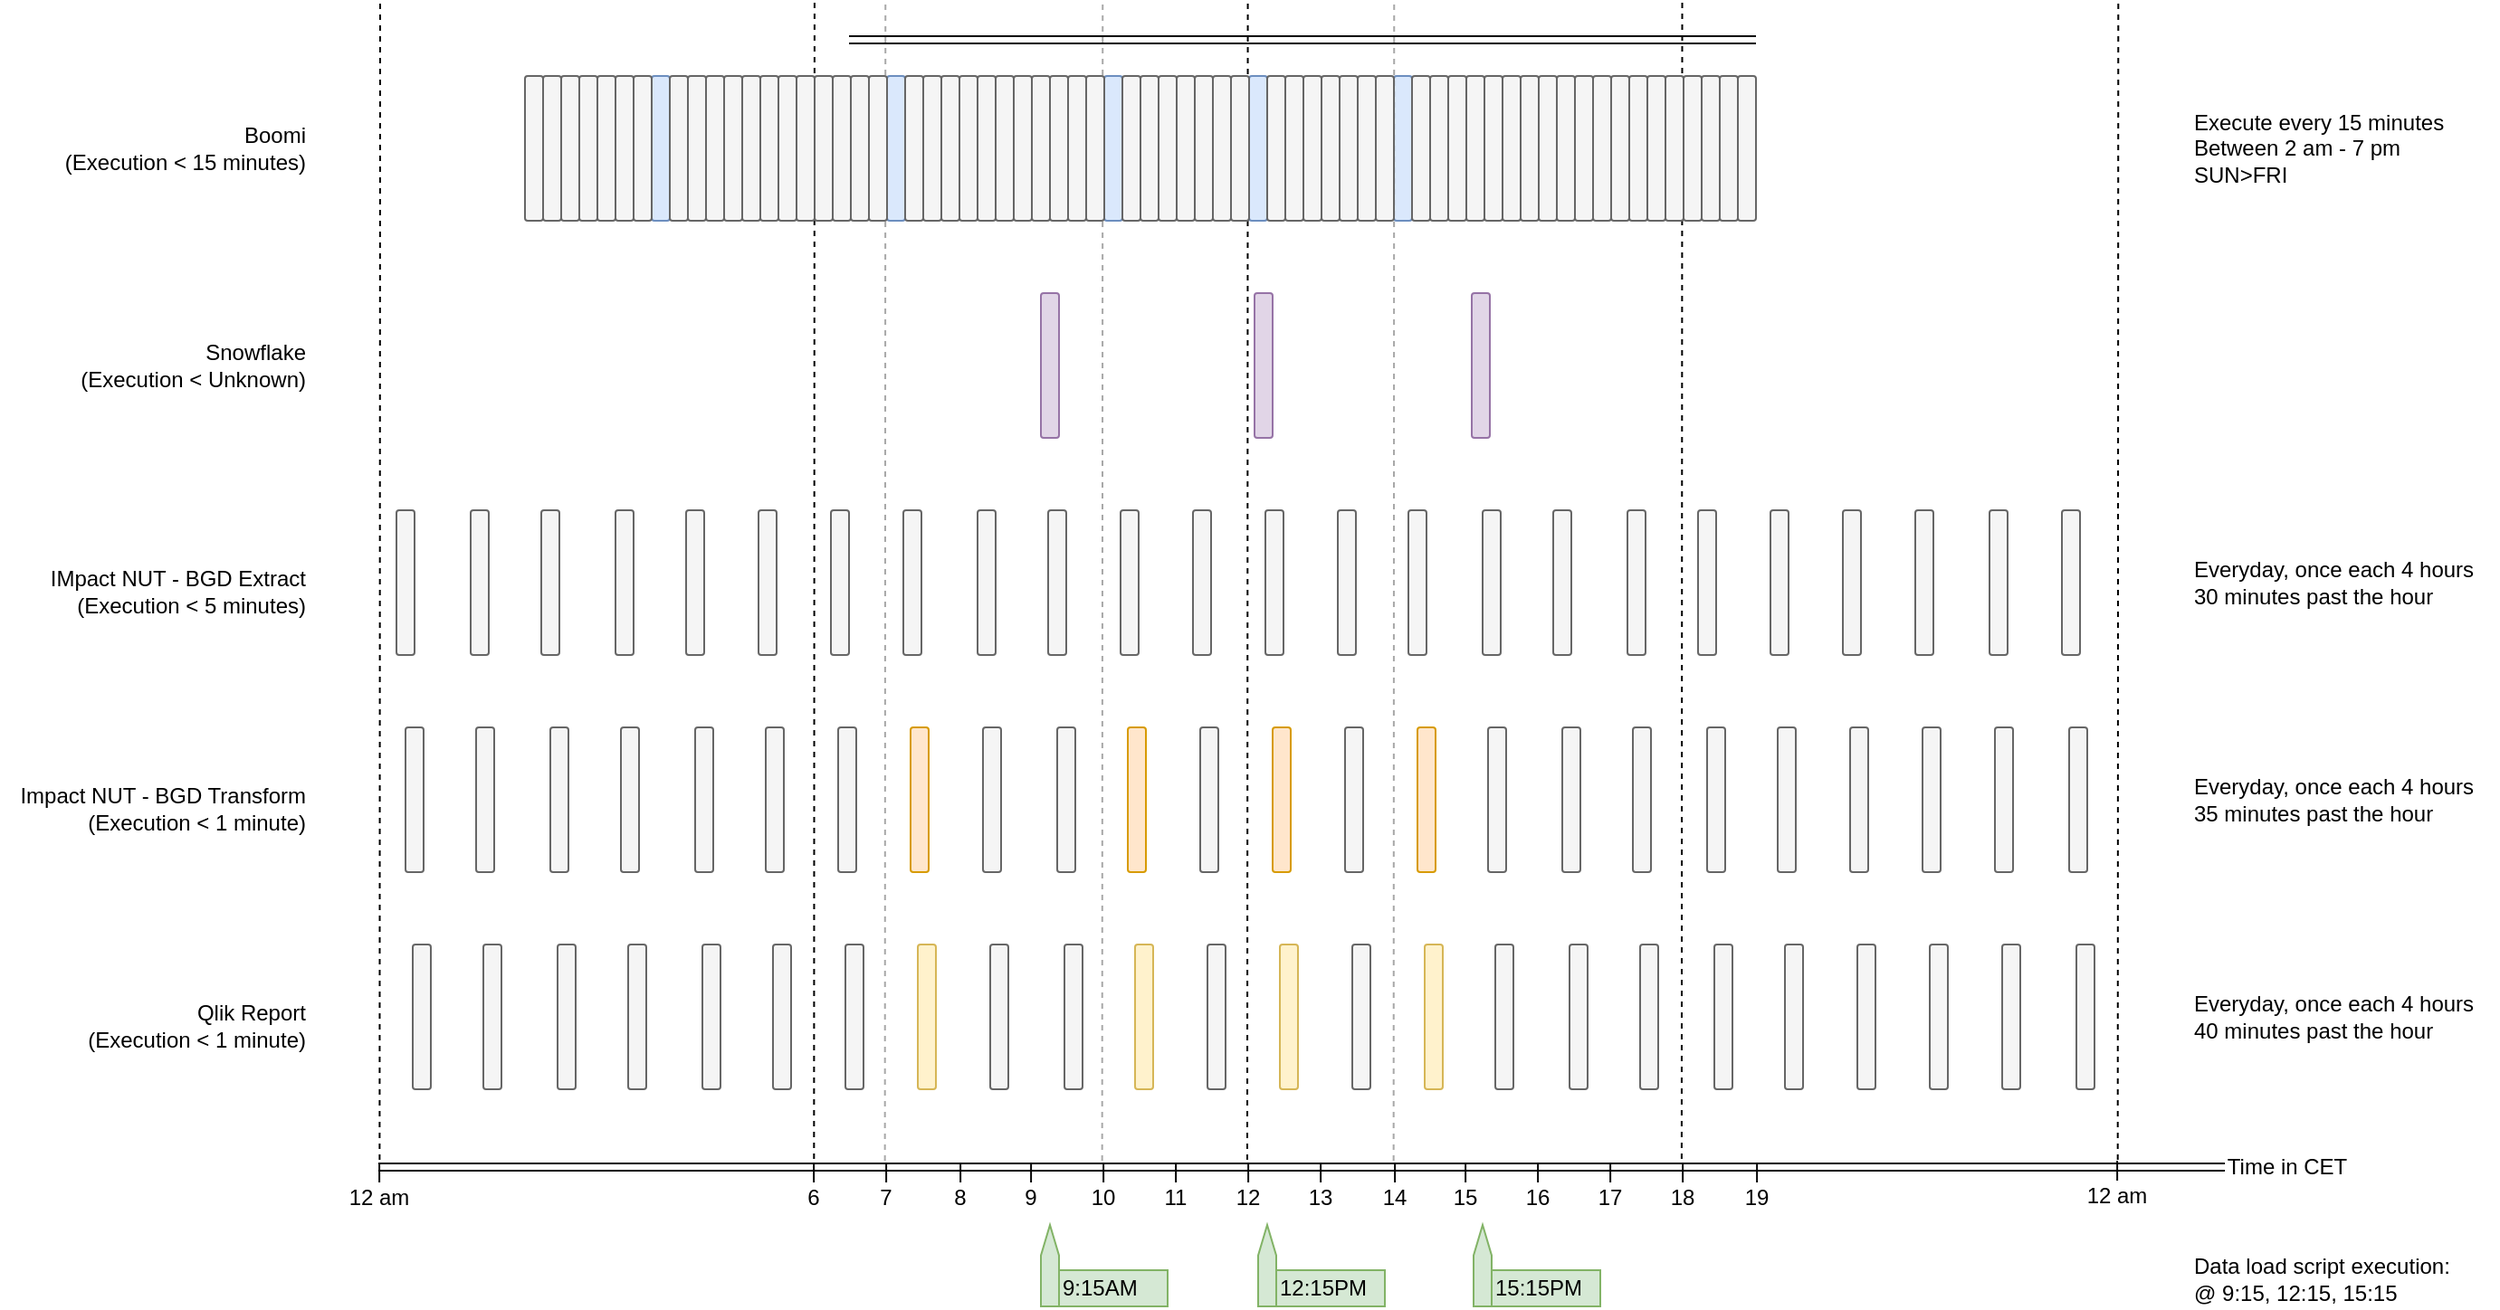 <mxfile version="15.7.0" type="github">
  <diagram id="MM519CpI-NArnVsfjC_c" name="Process Schedule">
    <mxGraphModel dx="2863" dy="671" grid="1" gridSize="10" guides="1" tooltips="1" connect="1" arrows="1" fold="1" page="1" pageScale="1" pageWidth="1654" pageHeight="1169" math="0" shadow="0">
      <root>
        <mxCell id="0" />
        <mxCell id="1" parent="0" />
        <mxCell id="PBCcbIg4CaZadZTyqdUz-11" value="" style="endArrow=none;dashed=1;html=1;shadow=0;strokeColor=default;exitX=0.494;exitY=-0.133;exitDx=0;exitDy=0;exitPerimeter=0;" parent="1" edge="1">
          <mxGeometry width="50" height="50" relative="1" as="geometry">
            <mxPoint x="199.7" y="799.01" as="sourcePoint" />
            <mxPoint x="200" y="160" as="targetPoint" />
          </mxGeometry>
        </mxCell>
        <mxCell id="PBCcbIg4CaZadZTyqdUz-42" value="" style="endArrow=none;dashed=1;html=1;shadow=0;strokeColor=default;exitX=0.494;exitY=-0.133;exitDx=0;exitDy=0;exitPerimeter=0;" parent="1" edge="1">
          <mxGeometry width="50" height="50" relative="1" as="geometry">
            <mxPoint x="439.66" y="798.51" as="sourcePoint" />
            <mxPoint x="439.96" y="159.5" as="targetPoint" />
          </mxGeometry>
        </mxCell>
        <mxCell id="PBCcbIg4CaZadZTyqdUz-43" value="" style="endArrow=none;dashed=1;html=1;shadow=0;strokeColor=default;exitX=0.494;exitY=-0.133;exitDx=0;exitDy=0;exitPerimeter=0;" parent="1" edge="1">
          <mxGeometry width="50" height="50" relative="1" as="geometry">
            <mxPoint x="679" y="799" as="sourcePoint" />
            <mxPoint x="679.3" y="159.99" as="targetPoint" />
          </mxGeometry>
        </mxCell>
        <mxCell id="PBCcbIg4CaZadZTyqdUz-44" value="" style="endArrow=none;dashed=1;html=1;shadow=0;strokeColor=default;exitX=0.494;exitY=-0.133;exitDx=0;exitDy=0;exitPerimeter=0;" parent="1" edge="1">
          <mxGeometry width="50" height="50" relative="1" as="geometry">
            <mxPoint x="918.96" y="798.5" as="sourcePoint" />
            <mxPoint x="919.26" y="159.49" as="targetPoint" />
          </mxGeometry>
        </mxCell>
        <mxCell id="PBCcbIg4CaZadZTyqdUz-2" value="" style="shape=link;html=1;strokeColor=default;rounded=1;sketch=0;shadow=0;" parent="1" edge="1">
          <mxGeometry width="100" relative="1" as="geometry">
            <mxPoint x="199" y="803" as="sourcePoint" />
            <mxPoint x="1219" y="803" as="targetPoint" />
          </mxGeometry>
        </mxCell>
        <mxCell id="PBCcbIg4CaZadZTyqdUz-4" value="|&lt;br&gt;12 am" style="text;html=1;align=center;verticalAlign=middle;resizable=0;points=[];autosize=1;strokeColor=none;fillColor=none;" parent="1" vertex="1">
          <mxGeometry x="174" y="797" width="50" height="30" as="geometry" />
        </mxCell>
        <mxCell id="PBCcbIg4CaZadZTyqdUz-5" value="|&lt;br&gt;6" style="text;html=1;align=center;verticalAlign=middle;resizable=0;points=[];autosize=1;strokeColor=none;fillColor=none;" parent="1" vertex="1">
          <mxGeometry x="429" y="797" width="20" height="30" as="geometry" />
        </mxCell>
        <mxCell id="PBCcbIg4CaZadZTyqdUz-6" value="|&lt;br&gt;12" style="text;html=1;align=center;verticalAlign=middle;resizable=0;points=[];autosize=1;strokeColor=none;fillColor=none;" parent="1" vertex="1">
          <mxGeometry x="664" y="797" width="30" height="30" as="geometry" />
        </mxCell>
        <mxCell id="PBCcbIg4CaZadZTyqdUz-7" value="|&lt;br&gt;18" style="text;html=1;align=center;verticalAlign=middle;resizable=0;points=[];autosize=1;strokeColor=none;fillColor=none;" parent="1" vertex="1">
          <mxGeometry x="904" y="797" width="30" height="30" as="geometry" />
        </mxCell>
        <mxCell id="PBCcbIg4CaZadZTyqdUz-8" value="|&lt;br&gt;12 am" style="text;html=1;align=center;verticalAlign=middle;resizable=0;points=[];autosize=1;strokeColor=none;fillColor=none;" parent="1" vertex="1">
          <mxGeometry x="1134" y="796" width="50" height="30" as="geometry" />
        </mxCell>
        <mxCell id="PBCcbIg4CaZadZTyqdUz-9" value="Time in CET" style="text;html=1;align=center;verticalAlign=middle;resizable=0;points=[];autosize=1;strokeColor=none;fillColor=none;" parent="1" vertex="1">
          <mxGeometry x="1213" y="793" width="80" height="20" as="geometry" />
        </mxCell>
        <mxCell id="PBCcbIg4CaZadZTyqdUz-16" value="" style="rounded=1;html=1;strokeColor=#9673a6;fillColor=#e1d5e7;verticalAlign=bottom;whiteSpace=wrap;labelPosition=center;verticalLabelPosition=top;align=center;" parent="1" vertex="1">
          <mxGeometry x="565" y="320" width="10" height="80" as="geometry" />
        </mxCell>
        <mxCell id="PBCcbIg4CaZadZTyqdUz-18" value="" style="rounded=1;whiteSpace=wrap;html=1;strokeColor=#9673a6;fillColor=#e1d5e7;" parent="1" vertex="1">
          <mxGeometry x="683" y="320" width="10" height="80" as="geometry" />
        </mxCell>
        <mxCell id="PBCcbIg4CaZadZTyqdUz-19" value="" style="rounded=1;whiteSpace=wrap;html=1;strokeColor=#9673a6;fillColor=#e1d5e7;" parent="1" vertex="1">
          <mxGeometry x="803" y="320" width="10" height="80" as="geometry" />
        </mxCell>
        <mxCell id="PBCcbIg4CaZadZTyqdUz-20" value="" style="rounded=1;whiteSpace=wrap;html=1;strokeColor=#6c8ebf;fillColor=#dae8fc;" parent="1" vertex="1">
          <mxGeometry x="480" y="200" width="10" height="80" as="geometry" />
        </mxCell>
        <mxCell id="PBCcbIg4CaZadZTyqdUz-21" value="" style="rounded=1;whiteSpace=wrap;html=1;strokeColor=#666666;fillColor=#f5f5f5;fontColor=#333333;" parent="1" vertex="1">
          <mxGeometry x="520" y="200" width="10" height="80" as="geometry" />
        </mxCell>
        <mxCell id="PBCcbIg4CaZadZTyqdUz-22" value="" style="rounded=1;whiteSpace=wrap;html=1;strokeColor=#666666;fillColor=#f5f5f5;fontColor=#333333;" parent="1" vertex="1">
          <mxGeometry x="560" y="200" width="10" height="80" as="geometry" />
        </mxCell>
        <mxCell id="PBCcbIg4CaZadZTyqdUz-23" value="" style="rounded=1;whiteSpace=wrap;html=1;strokeColor=#6c8ebf;fillColor=#dae8fc;" parent="1" vertex="1">
          <mxGeometry x="600" y="200" width="10" height="80" as="geometry" />
        </mxCell>
        <mxCell id="PBCcbIg4CaZadZTyqdUz-24" value="" style="rounded=1;whiteSpace=wrap;html=1;strokeColor=#666666;fillColor=#f5f5f5;fontColor=#333333;" parent="1" vertex="1">
          <mxGeometry x="640" y="200" width="10" height="80" as="geometry" />
        </mxCell>
        <mxCell id="PBCcbIg4CaZadZTyqdUz-25" value="" style="rounded=1;whiteSpace=wrap;html=1;strokeColor=#6c8ebf;fillColor=#dae8fc;" parent="1" vertex="1">
          <mxGeometry x="680" y="200" width="10" height="80" as="geometry" />
        </mxCell>
        <mxCell id="PBCcbIg4CaZadZTyqdUz-26" value="" style="rounded=1;whiteSpace=wrap;html=1;strokeColor=#666666;fillColor=#f5f5f5;fontColor=#333333;" parent="1" vertex="1">
          <mxGeometry x="720" y="200" width="10" height="80" as="geometry" />
        </mxCell>
        <mxCell id="PBCcbIg4CaZadZTyqdUz-27" value="" style="rounded=1;whiteSpace=wrap;html=1;strokeColor=#6c8ebf;fillColor=#dae8fc;" parent="1" vertex="1">
          <mxGeometry x="760" y="200" width="10" height="80" as="geometry" />
        </mxCell>
        <mxCell id="PBCcbIg4CaZadZTyqdUz-28" value="" style="rounded=1;whiteSpace=wrap;html=1;strokeColor=#666666;fillColor=#f5f5f5;fontColor=#333333;" parent="1" vertex="1">
          <mxGeometry x="800" y="200" width="10" height="80" as="geometry" />
        </mxCell>
        <mxCell id="PBCcbIg4CaZadZTyqdUz-29" value="" style="rounded=1;whiteSpace=wrap;html=1;strokeColor=#666666;fillColor=#f5f5f5;fontColor=#333333;" parent="1" vertex="1">
          <mxGeometry x="840" y="200" width="10" height="80" as="geometry" />
        </mxCell>
        <mxCell id="PBCcbIg4CaZadZTyqdUz-30" value="" style="rounded=1;whiteSpace=wrap;html=1;strokeColor=#666666;fillColor=#f5f5f5;fontColor=#333333;" parent="1" vertex="1">
          <mxGeometry x="880" y="200" width="10" height="80" as="geometry" />
        </mxCell>
        <mxCell id="PBCcbIg4CaZadZTyqdUz-33" value="Snowflake&lt;br&gt;(Execution &amp;lt; Unknown)" style="text;html=1;align=right;verticalAlign=middle;resizable=0;points=[];autosize=1;strokeColor=none;fillColor=none;" parent="1" vertex="1">
          <mxGeometry x="20" y="345" width="140" height="30" as="geometry" />
        </mxCell>
        <mxCell id="PBCcbIg4CaZadZTyqdUz-34" value="Boomi&lt;br&gt;(Execution &amp;lt; 15 minutes)" style="text;html=1;align=right;verticalAlign=middle;resizable=0;points=[];autosize=1;strokeColor=none;fillColor=none;" parent="1" vertex="1">
          <mxGeometry x="10" y="225" width="150" height="30" as="geometry" />
        </mxCell>
        <mxCell id="PBCcbIg4CaZadZTyqdUz-35" value="IMpact NUT - BGD Extract&lt;br&gt;(Execution &amp;lt; 5 minutes)" style="text;html=1;align=right;verticalAlign=middle;resizable=0;points=[];autosize=1;strokeColor=none;fillColor=none;" parent="1" vertex="1">
          <mxGeometry y="470" width="160" height="30" as="geometry" />
        </mxCell>
        <mxCell id="PBCcbIg4CaZadZTyqdUz-45" value="" style="endArrow=none;dashed=1;html=1;shadow=0;strokeColor=default;exitX=0.494;exitY=-0.133;exitDx=0;exitDy=0;exitPerimeter=0;" parent="1" edge="1">
          <mxGeometry width="50" height="50" relative="1" as="geometry">
            <mxPoint x="1159.85" y="799" as="sourcePoint" />
            <mxPoint x="1160.15" y="159.99" as="targetPoint" />
          </mxGeometry>
        </mxCell>
        <mxCell id="PBCcbIg4CaZadZTyqdUz-46" value="" style="rounded=1;whiteSpace=wrap;html=1;strokeColor=#666666;fillColor=#f5f5f5;fontColor=#333333;" parent="1" vertex="1">
          <mxGeometry x="609" y="440" width="10" height="80" as="geometry" />
        </mxCell>
        <mxCell id="PBCcbIg4CaZadZTyqdUz-47" value="" style="rounded=1;whiteSpace=wrap;html=1;strokeColor=#666666;fillColor=#f5f5f5;fontColor=#333333;" parent="1" vertex="1">
          <mxGeometry x="649" y="440" width="10" height="80" as="geometry" />
        </mxCell>
        <mxCell id="PBCcbIg4CaZadZTyqdUz-48" value="" style="rounded=1;whiteSpace=wrap;html=1;strokeColor=#666666;fillColor=#f5f5f5;fontColor=#333333;" parent="1" vertex="1">
          <mxGeometry x="689" y="440" width="10" height="80" as="geometry" />
        </mxCell>
        <mxCell id="PBCcbIg4CaZadZTyqdUz-49" value="" style="rounded=1;whiteSpace=wrap;html=1;strokeColor=#666666;fillColor=#f5f5f5;fontColor=#333333;" parent="1" vertex="1">
          <mxGeometry x="569" y="440" width="10" height="80" as="geometry" />
        </mxCell>
        <mxCell id="PBCcbIg4CaZadZTyqdUz-50" value="" style="rounded=1;whiteSpace=wrap;html=1;strokeColor=#666666;fillColor=#f5f5f5;fontColor=#333333;" parent="1" vertex="1">
          <mxGeometry x="530" y="440" width="10" height="80" as="geometry" />
        </mxCell>
        <mxCell id="PBCcbIg4CaZadZTyqdUz-51" value="" style="rounded=1;whiteSpace=wrap;html=1;strokeColor=#666666;fillColor=#f5f5f5;fontColor=#333333;" parent="1" vertex="1">
          <mxGeometry x="409" y="440" width="10" height="80" as="geometry" />
        </mxCell>
        <mxCell id="PBCcbIg4CaZadZTyqdUz-52" value="" style="rounded=1;whiteSpace=wrap;html=1;strokeColor=#666666;fillColor=#f5f5f5;fontColor=#333333;" parent="1" vertex="1">
          <mxGeometry x="449" y="440" width="10" height="80" as="geometry" />
        </mxCell>
        <mxCell id="PBCcbIg4CaZadZTyqdUz-53" value="" style="rounded=1;whiteSpace=wrap;html=1;strokeColor=#666666;fillColor=#f5f5f5;fontColor=#333333;" parent="1" vertex="1">
          <mxGeometry x="489" y="440" width="10" height="80" as="geometry" />
        </mxCell>
        <mxCell id="PBCcbIg4CaZadZTyqdUz-54" value="" style="rounded=1;whiteSpace=wrap;html=1;strokeColor=#666666;fillColor=#f5f5f5;fontColor=#333333;" parent="1" vertex="1">
          <mxGeometry x="369" y="440" width="10" height="80" as="geometry" />
        </mxCell>
        <mxCell id="PBCcbIg4CaZadZTyqdUz-55" value="" style="rounded=1;whiteSpace=wrap;html=1;strokeColor=#666666;fillColor=#f5f5f5;fontColor=#333333;" parent="1" vertex="1">
          <mxGeometry x="330" y="440" width="10" height="80" as="geometry" />
        </mxCell>
        <mxCell id="PBCcbIg4CaZadZTyqdUz-56" value="" style="rounded=1;whiteSpace=wrap;html=1;strokeColor=#666666;fillColor=#f5f5f5;fontColor=#333333;" parent="1" vertex="1">
          <mxGeometry x="289" y="440" width="10" height="80" as="geometry" />
        </mxCell>
        <mxCell id="PBCcbIg4CaZadZTyqdUz-57" value="" style="rounded=1;whiteSpace=wrap;html=1;strokeColor=#666666;fillColor=#f5f5f5;fontColor=#333333;" parent="1" vertex="1">
          <mxGeometry x="250" y="440" width="10" height="80" as="geometry" />
        </mxCell>
        <mxCell id="PBCcbIg4CaZadZTyqdUz-58" value="" style="rounded=1;whiteSpace=wrap;html=1;strokeColor=#666666;fillColor=#f5f5f5;fontColor=#333333;" parent="1" vertex="1">
          <mxGeometry x="209" y="440" width="10" height="80" as="geometry" />
        </mxCell>
        <mxCell id="PBCcbIg4CaZadZTyqdUz-59" value="" style="rounded=1;whiteSpace=wrap;html=1;strokeColor=#666666;fillColor=#f5f5f5;fontColor=#333333;" parent="1" vertex="1">
          <mxGeometry x="1129" y="440" width="10" height="80" as="geometry" />
        </mxCell>
        <mxCell id="PBCcbIg4CaZadZTyqdUz-62" value="" style="rounded=1;whiteSpace=wrap;html=1;strokeColor=#666666;fillColor=#f5f5f5;fontColor=#333333;" parent="1" vertex="1">
          <mxGeometry x="1089" y="440" width="10" height="80" as="geometry" />
        </mxCell>
        <mxCell id="PBCcbIg4CaZadZTyqdUz-63" value="" style="rounded=1;whiteSpace=wrap;html=1;strokeColor=#666666;fillColor=#f5f5f5;fontColor=#333333;" parent="1" vertex="1">
          <mxGeometry x="968" y="440" width="10" height="80" as="geometry" />
        </mxCell>
        <mxCell id="PBCcbIg4CaZadZTyqdUz-64" value="" style="rounded=1;whiteSpace=wrap;html=1;strokeColor=#666666;fillColor=#f5f5f5;fontColor=#333333;" parent="1" vertex="1">
          <mxGeometry x="1008" y="440" width="10" height="80" as="geometry" />
        </mxCell>
        <mxCell id="PBCcbIg4CaZadZTyqdUz-65" value="" style="rounded=1;whiteSpace=wrap;html=1;strokeColor=#666666;fillColor=#f5f5f5;fontColor=#333333;" parent="1" vertex="1">
          <mxGeometry x="1048" y="440" width="10" height="80" as="geometry" />
        </mxCell>
        <mxCell id="PBCcbIg4CaZadZTyqdUz-66" value="" style="rounded=1;whiteSpace=wrap;html=1;strokeColor=#666666;fillColor=#f5f5f5;fontColor=#333333;" parent="1" vertex="1">
          <mxGeometry x="928" y="440" width="10" height="80" as="geometry" />
        </mxCell>
        <mxCell id="PBCcbIg4CaZadZTyqdUz-67" value="" style="rounded=1;whiteSpace=wrap;html=1;strokeColor=#666666;fillColor=#f5f5f5;fontColor=#333333;" parent="1" vertex="1">
          <mxGeometry x="889" y="440" width="10" height="80" as="geometry" />
        </mxCell>
        <mxCell id="PBCcbIg4CaZadZTyqdUz-68" value="" style="rounded=1;whiteSpace=wrap;html=1;strokeColor=#666666;fillColor=#f5f5f5;fontColor=#333333;" parent="1" vertex="1">
          <mxGeometry x="848" y="440" width="10" height="80" as="geometry" />
        </mxCell>
        <mxCell id="PBCcbIg4CaZadZTyqdUz-69" value="" style="rounded=1;whiteSpace=wrap;html=1;strokeColor=#666666;fillColor=#f5f5f5;fontColor=#333333;" parent="1" vertex="1">
          <mxGeometry x="809" y="440" width="10" height="80" as="geometry" />
        </mxCell>
        <mxCell id="PBCcbIg4CaZadZTyqdUz-70" value="" style="rounded=1;whiteSpace=wrap;html=1;strokeColor=#666666;fillColor=#f5f5f5;fontColor=#333333;" parent="1" vertex="1">
          <mxGeometry x="768" y="440" width="10" height="80" as="geometry" />
        </mxCell>
        <mxCell id="PBCcbIg4CaZadZTyqdUz-71" value="" style="rounded=1;whiteSpace=wrap;html=1;strokeColor=#666666;fillColor=#f5f5f5;fontColor=#333333;" parent="1" vertex="1">
          <mxGeometry x="729" y="440" width="10" height="80" as="geometry" />
        </mxCell>
        <mxCell id="PBCcbIg4CaZadZTyqdUz-72" value="Impact NUT - BGD Transform&lt;br&gt;(Execution &amp;lt; 1 minute)" style="text;html=1;align=right;verticalAlign=middle;resizable=0;points=[];autosize=1;strokeColor=none;fillColor=none;" parent="1" vertex="1">
          <mxGeometry x="-10" y="590" width="170" height="30" as="geometry" />
        </mxCell>
        <mxCell id="PBCcbIg4CaZadZTyqdUz-73" value="" style="rounded=1;whiteSpace=wrap;html=1;strokeColor=#666666;fillColor=#f5f5f5;fontColor=#333333;" parent="1" vertex="1">
          <mxGeometry x="653" y="560" width="10" height="80" as="geometry" />
        </mxCell>
        <mxCell id="PBCcbIg4CaZadZTyqdUz-74" value="" style="rounded=1;whiteSpace=wrap;html=1;strokeColor=#d79b00;fillColor=#ffe6cc;" parent="1" vertex="1">
          <mxGeometry x="693" y="560" width="10" height="80" as="geometry" />
        </mxCell>
        <mxCell id="PBCcbIg4CaZadZTyqdUz-75" value="" style="rounded=1;whiteSpace=wrap;html=1;strokeColor=#666666;fillColor=#f5f5f5;fontColor=#333333;" parent="1" vertex="1">
          <mxGeometry x="733" y="560" width="10" height="80" as="geometry" />
        </mxCell>
        <mxCell id="PBCcbIg4CaZadZTyqdUz-76" value="" style="rounded=1;whiteSpace=wrap;html=1;strokeColor=#d79b00;fillColor=#ffe6cc;" parent="1" vertex="1">
          <mxGeometry x="613" y="560" width="10" height="80" as="geometry" />
        </mxCell>
        <mxCell id="PBCcbIg4CaZadZTyqdUz-77" value="" style="rounded=1;whiteSpace=wrap;html=1;strokeColor=#666666;fillColor=#f5f5f5;fontColor=#333333;" parent="1" vertex="1">
          <mxGeometry x="574" y="560" width="10" height="80" as="geometry" />
        </mxCell>
        <mxCell id="PBCcbIg4CaZadZTyqdUz-78" value="" style="rounded=1;whiteSpace=wrap;html=1;strokeColor=#666666;fillColor=#f5f5f5;fontColor=#333333;" parent="1" vertex="1">
          <mxGeometry x="453" y="560" width="10" height="80" as="geometry" />
        </mxCell>
        <mxCell id="PBCcbIg4CaZadZTyqdUz-79" value="" style="rounded=1;whiteSpace=wrap;html=1;strokeColor=#d79b00;fillColor=#ffe6cc;" parent="1" vertex="1">
          <mxGeometry x="493" y="560" width="10" height="80" as="geometry" />
        </mxCell>
        <mxCell id="PBCcbIg4CaZadZTyqdUz-80" value="" style="rounded=1;whiteSpace=wrap;html=1;strokeColor=#666666;fillColor=#f5f5f5;fontColor=#333333;" parent="1" vertex="1">
          <mxGeometry x="533" y="560" width="10" height="80" as="geometry" />
        </mxCell>
        <mxCell id="PBCcbIg4CaZadZTyqdUz-81" value="" style="rounded=1;whiteSpace=wrap;html=1;strokeColor=#666666;fillColor=#f5f5f5;fontColor=#333333;" parent="1" vertex="1">
          <mxGeometry x="413" y="560" width="10" height="80" as="geometry" />
        </mxCell>
        <mxCell id="PBCcbIg4CaZadZTyqdUz-82" value="" style="rounded=1;whiteSpace=wrap;html=1;strokeColor=#666666;fillColor=#f5f5f5;fontColor=#333333;" parent="1" vertex="1">
          <mxGeometry x="374" y="560" width="10" height="80" as="geometry" />
        </mxCell>
        <mxCell id="PBCcbIg4CaZadZTyqdUz-83" value="" style="rounded=1;whiteSpace=wrap;html=1;strokeColor=#666666;fillColor=#f5f5f5;fontColor=#333333;" parent="1" vertex="1">
          <mxGeometry x="333" y="560" width="10" height="80" as="geometry" />
        </mxCell>
        <mxCell id="PBCcbIg4CaZadZTyqdUz-84" value="" style="rounded=1;whiteSpace=wrap;html=1;strokeColor=#666666;fillColor=#f5f5f5;fontColor=#333333;" parent="1" vertex="1">
          <mxGeometry x="294" y="560" width="10" height="80" as="geometry" />
        </mxCell>
        <mxCell id="PBCcbIg4CaZadZTyqdUz-85" value="" style="rounded=1;whiteSpace=wrap;html=1;strokeColor=#666666;fillColor=#f5f5f5;fontColor=#333333;" parent="1" vertex="1">
          <mxGeometry x="253" y="560" width="10" height="80" as="geometry" />
        </mxCell>
        <mxCell id="PBCcbIg4CaZadZTyqdUz-86" value="" style="rounded=1;whiteSpace=wrap;html=1;strokeColor=#666666;fillColor=#f5f5f5;fontColor=#333333;" parent="1" vertex="1">
          <mxGeometry x="214" y="560" width="10" height="80" as="geometry" />
        </mxCell>
        <mxCell id="PBCcbIg4CaZadZTyqdUz-87" value="" style="rounded=1;whiteSpace=wrap;html=1;strokeColor=#666666;fillColor=#f5f5f5;fontColor=#333333;" parent="1" vertex="1">
          <mxGeometry x="1133" y="560" width="10" height="80" as="geometry" />
        </mxCell>
        <mxCell id="PBCcbIg4CaZadZTyqdUz-88" value="" style="rounded=1;whiteSpace=wrap;html=1;strokeColor=#666666;fillColor=#f5f5f5;fontColor=#333333;" parent="1" vertex="1">
          <mxGeometry x="1012" y="560" width="10" height="80" as="geometry" />
        </mxCell>
        <mxCell id="PBCcbIg4CaZadZTyqdUz-89" value="" style="rounded=1;whiteSpace=wrap;html=1;strokeColor=#666666;fillColor=#f5f5f5;fontColor=#333333;" parent="1" vertex="1">
          <mxGeometry x="1052" y="560" width="10" height="80" as="geometry" />
        </mxCell>
        <mxCell id="PBCcbIg4CaZadZTyqdUz-90" value="" style="rounded=1;whiteSpace=wrap;html=1;strokeColor=#666666;fillColor=#f5f5f5;fontColor=#333333;" parent="1" vertex="1">
          <mxGeometry x="1092" y="560" width="10" height="80" as="geometry" />
        </mxCell>
        <mxCell id="PBCcbIg4CaZadZTyqdUz-91" value="" style="rounded=1;whiteSpace=wrap;html=1;strokeColor=#666666;fillColor=#f5f5f5;fontColor=#333333;" parent="1" vertex="1">
          <mxGeometry x="972" y="560" width="10" height="80" as="geometry" />
        </mxCell>
        <mxCell id="PBCcbIg4CaZadZTyqdUz-92" value="" style="rounded=1;whiteSpace=wrap;html=1;strokeColor=#666666;fillColor=#f5f5f5;fontColor=#333333;" parent="1" vertex="1">
          <mxGeometry x="933" y="560" width="10" height="80" as="geometry" />
        </mxCell>
        <mxCell id="PBCcbIg4CaZadZTyqdUz-93" value="" style="rounded=1;whiteSpace=wrap;html=1;strokeColor=#666666;fillColor=#f5f5f5;fontColor=#333333;" parent="1" vertex="1">
          <mxGeometry x="892" y="560" width="10" height="80" as="geometry" />
        </mxCell>
        <mxCell id="PBCcbIg4CaZadZTyqdUz-94" value="" style="rounded=1;whiteSpace=wrap;html=1;strokeColor=#666666;fillColor=#f5f5f5;fontColor=#333333;" parent="1" vertex="1">
          <mxGeometry x="853" y="560" width="10" height="80" as="geometry" />
        </mxCell>
        <mxCell id="PBCcbIg4CaZadZTyqdUz-95" value="" style="rounded=1;whiteSpace=wrap;html=1;strokeColor=#666666;fillColor=#f5f5f5;fontColor=#333333;" parent="1" vertex="1">
          <mxGeometry x="812" y="560" width="10" height="80" as="geometry" />
        </mxCell>
        <mxCell id="PBCcbIg4CaZadZTyqdUz-96" value="" style="rounded=1;whiteSpace=wrap;html=1;strokeColor=#d79b00;fillColor=#ffe6cc;" parent="1" vertex="1">
          <mxGeometry x="773" y="560" width="10" height="80" as="geometry" />
        </mxCell>
        <mxCell id="PBCcbIg4CaZadZTyqdUz-97" value="Qlik Report&lt;br&gt;(Execution &amp;lt; 1 minute)" style="text;html=1;align=right;verticalAlign=middle;resizable=0;points=[];autosize=1;strokeColor=none;fillColor=none;" parent="1" vertex="1">
          <mxGeometry x="20" y="710" width="140" height="30" as="geometry" />
        </mxCell>
        <mxCell id="PBCcbIg4CaZadZTyqdUz-98" value="" style="rounded=1;whiteSpace=wrap;html=1;strokeColor=#666666;fillColor=#f5f5f5;fontColor=#333333;" parent="1" vertex="1">
          <mxGeometry x="657" y="680" width="10" height="80" as="geometry" />
        </mxCell>
        <mxCell id="PBCcbIg4CaZadZTyqdUz-99" value="" style="rounded=1;whiteSpace=wrap;html=1;strokeColor=#d6b656;fillColor=#fff2cc;" parent="1" vertex="1">
          <mxGeometry x="697" y="680" width="10" height="80" as="geometry" />
        </mxCell>
        <mxCell id="PBCcbIg4CaZadZTyqdUz-100" value="" style="rounded=1;whiteSpace=wrap;html=1;strokeColor=#666666;fillColor=#f5f5f5;fontColor=#333333;" parent="1" vertex="1">
          <mxGeometry x="737" y="680" width="10" height="80" as="geometry" />
        </mxCell>
        <mxCell id="PBCcbIg4CaZadZTyqdUz-101" value="" style="rounded=1;whiteSpace=wrap;html=1;strokeColor=#d6b656;fillColor=#fff2cc;" parent="1" vertex="1">
          <mxGeometry x="617" y="680" width="10" height="80" as="geometry" />
        </mxCell>
        <mxCell id="PBCcbIg4CaZadZTyqdUz-102" value="" style="rounded=1;whiteSpace=wrap;html=1;strokeColor=#666666;fillColor=#f5f5f5;fontColor=#333333;" parent="1" vertex="1">
          <mxGeometry x="578" y="680" width="10" height="80" as="geometry" />
        </mxCell>
        <mxCell id="PBCcbIg4CaZadZTyqdUz-103" value="" style="rounded=1;whiteSpace=wrap;html=1;strokeColor=#666666;fillColor=#f5f5f5;fontColor=#333333;" parent="1" vertex="1">
          <mxGeometry x="457" y="680" width="10" height="80" as="geometry" />
        </mxCell>
        <mxCell id="PBCcbIg4CaZadZTyqdUz-104" value="" style="rounded=1;whiteSpace=wrap;html=1;strokeColor=#d6b656;fillColor=#fff2cc;" parent="1" vertex="1">
          <mxGeometry x="497" y="680" width="10" height="80" as="geometry" />
        </mxCell>
        <mxCell id="PBCcbIg4CaZadZTyqdUz-105" value="" style="rounded=1;whiteSpace=wrap;html=1;strokeColor=#666666;fillColor=#f5f5f5;fontColor=#333333;" parent="1" vertex="1">
          <mxGeometry x="537" y="680" width="10" height="80" as="geometry" />
        </mxCell>
        <mxCell id="PBCcbIg4CaZadZTyqdUz-106" value="" style="rounded=1;whiteSpace=wrap;html=1;strokeColor=#666666;fillColor=#f5f5f5;fontColor=#333333;" parent="1" vertex="1">
          <mxGeometry x="417" y="680" width="10" height="80" as="geometry" />
        </mxCell>
        <mxCell id="PBCcbIg4CaZadZTyqdUz-107" value="" style="rounded=1;whiteSpace=wrap;html=1;strokeColor=#666666;fillColor=#f5f5f5;fontColor=#333333;" parent="1" vertex="1">
          <mxGeometry x="378" y="680" width="10" height="80" as="geometry" />
        </mxCell>
        <mxCell id="PBCcbIg4CaZadZTyqdUz-108" value="" style="rounded=1;whiteSpace=wrap;html=1;strokeColor=#666666;fillColor=#f5f5f5;fontColor=#333333;" parent="1" vertex="1">
          <mxGeometry x="337" y="680" width="10" height="80" as="geometry" />
        </mxCell>
        <mxCell id="PBCcbIg4CaZadZTyqdUz-109" value="" style="rounded=1;whiteSpace=wrap;html=1;strokeColor=#666666;fillColor=#f5f5f5;fontColor=#333333;" parent="1" vertex="1">
          <mxGeometry x="298" y="680" width="10" height="80" as="geometry" />
        </mxCell>
        <mxCell id="PBCcbIg4CaZadZTyqdUz-110" value="" style="rounded=1;whiteSpace=wrap;html=1;strokeColor=#666666;fillColor=#f5f5f5;fontColor=#333333;" parent="1" vertex="1">
          <mxGeometry x="257" y="680" width="10" height="80" as="geometry" />
        </mxCell>
        <mxCell id="PBCcbIg4CaZadZTyqdUz-111" value="" style="rounded=1;whiteSpace=wrap;html=1;strokeColor=#666666;fillColor=#f5f5f5;fontColor=#333333;" parent="1" vertex="1">
          <mxGeometry x="218" y="680" width="10" height="80" as="geometry" />
        </mxCell>
        <mxCell id="PBCcbIg4CaZadZTyqdUz-112" value="" style="rounded=1;whiteSpace=wrap;html=1;strokeColor=#666666;fillColor=#f5f5f5;fontColor=#333333;" parent="1" vertex="1">
          <mxGeometry x="1137" y="680" width="10" height="80" as="geometry" />
        </mxCell>
        <mxCell id="PBCcbIg4CaZadZTyqdUz-113" value="" style="rounded=1;whiteSpace=wrap;html=1;strokeColor=#666666;fillColor=#f5f5f5;fontColor=#333333;" parent="1" vertex="1">
          <mxGeometry x="1016" y="680" width="10" height="80" as="geometry" />
        </mxCell>
        <mxCell id="PBCcbIg4CaZadZTyqdUz-114" value="" style="rounded=1;whiteSpace=wrap;html=1;strokeColor=#666666;fillColor=#f5f5f5;fontColor=#333333;" parent="1" vertex="1">
          <mxGeometry x="1056" y="680" width="10" height="80" as="geometry" />
        </mxCell>
        <mxCell id="PBCcbIg4CaZadZTyqdUz-115" value="" style="rounded=1;whiteSpace=wrap;html=1;strokeColor=#666666;fillColor=#f5f5f5;fontColor=#333333;" parent="1" vertex="1">
          <mxGeometry x="1096" y="680" width="10" height="80" as="geometry" />
        </mxCell>
        <mxCell id="PBCcbIg4CaZadZTyqdUz-116" value="" style="rounded=1;whiteSpace=wrap;html=1;strokeColor=#666666;fillColor=#f5f5f5;fontColor=#333333;" parent="1" vertex="1">
          <mxGeometry x="976" y="680" width="10" height="80" as="geometry" />
        </mxCell>
        <mxCell id="PBCcbIg4CaZadZTyqdUz-117" value="" style="rounded=1;whiteSpace=wrap;html=1;strokeColor=#666666;fillColor=#f5f5f5;fontColor=#333333;" parent="1" vertex="1">
          <mxGeometry x="937" y="680" width="10" height="80" as="geometry" />
        </mxCell>
        <mxCell id="PBCcbIg4CaZadZTyqdUz-118" value="" style="rounded=1;whiteSpace=wrap;html=1;strokeColor=#666666;fillColor=#f5f5f5;fontColor=#333333;" parent="1" vertex="1">
          <mxGeometry x="896" y="680" width="10" height="80" as="geometry" />
        </mxCell>
        <mxCell id="PBCcbIg4CaZadZTyqdUz-119" value="" style="rounded=1;whiteSpace=wrap;html=1;strokeColor=#666666;fillColor=#f5f5f5;fontColor=#333333;" parent="1" vertex="1">
          <mxGeometry x="857" y="680" width="10" height="80" as="geometry" />
        </mxCell>
        <mxCell id="PBCcbIg4CaZadZTyqdUz-120" value="" style="rounded=1;whiteSpace=wrap;html=1;strokeColor=#666666;fillColor=#f5f5f5;fontColor=#333333;" parent="1" vertex="1">
          <mxGeometry x="816" y="680" width="10" height="80" as="geometry" />
        </mxCell>
        <mxCell id="PBCcbIg4CaZadZTyqdUz-121" value="" style="rounded=1;whiteSpace=wrap;html=1;strokeColor=#d6b656;fillColor=#fff2cc;" parent="1" vertex="1">
          <mxGeometry x="777" y="680" width="10" height="80" as="geometry" />
        </mxCell>
        <mxCell id="PBCcbIg4CaZadZTyqdUz-122" value="Execute every 15 minutes&lt;br&gt;Between 2 am - 7 pm&lt;br&gt;SUN&amp;gt;FRI" style="text;html=1;align=left;verticalAlign=middle;resizable=0;points=[];autosize=1;strokeColor=none;fillColor=none;" parent="1" vertex="1">
          <mxGeometry x="1200" y="215" width="150" height="50" as="geometry" />
        </mxCell>
        <mxCell id="PBCcbIg4CaZadZTyqdUz-124" value="Everyday, once each 4 hours&lt;br&gt;30 minutes past the hour" style="text;html=1;align=left;verticalAlign=middle;resizable=0;points=[];autosize=1;strokeColor=none;fillColor=none;" parent="1" vertex="1">
          <mxGeometry x="1200" y="465" width="170" height="30" as="geometry" />
        </mxCell>
        <mxCell id="PBCcbIg4CaZadZTyqdUz-130" value="Data load script execution:&lt;br&gt;@ 9:15, 12:15, 15:15" style="text;html=1;align=left;verticalAlign=middle;resizable=0;points=[];autosize=1;strokeColor=none;fillColor=none;" parent="1" vertex="1">
          <mxGeometry x="1200" y="850" width="160" height="30" as="geometry" />
        </mxCell>
        <mxCell id="PBCcbIg4CaZadZTyqdUz-129" value="" style="shape=offPageConnector;whiteSpace=wrap;html=1;strokeColor=#82b366;fillColor=#d5e8d4;align=center;verticalAlign=top;rotation=-180;labelPosition=center;verticalLabelPosition=bottom;" parent="1" vertex="1">
          <mxGeometry x="565" y="835" width="10" height="45" as="geometry" />
        </mxCell>
        <mxCell id="PBCcbIg4CaZadZTyqdUz-133" value="9:15AM" style="text;html=1;align=left;verticalAlign=middle;resizable=0;points=[];autosize=1;strokeColor=#82b366;fillColor=#d5e8d4;" parent="1" vertex="1">
          <mxGeometry x="575" y="860" width="60" height="20" as="geometry" />
        </mxCell>
        <mxCell id="PBCcbIg4CaZadZTyqdUz-140" value="" style="shape=offPageConnector;whiteSpace=wrap;html=1;strokeColor=#82b366;fillColor=#d5e8d4;align=center;verticalAlign=top;rotation=-180;labelPosition=center;verticalLabelPosition=bottom;" parent="1" vertex="1">
          <mxGeometry x="685" y="835" width="10" height="45" as="geometry" />
        </mxCell>
        <mxCell id="PBCcbIg4CaZadZTyqdUz-141" value="12:15PM" style="text;html=1;align=left;verticalAlign=middle;resizable=0;points=[];autosize=1;strokeColor=#82b366;fillColor=#d5e8d4;" parent="1" vertex="1">
          <mxGeometry x="695" y="860" width="60" height="20" as="geometry" />
        </mxCell>
        <mxCell id="sqERC49b5_r3pEMh_2ns-9" value="|&lt;br&gt;7" style="text;html=1;align=center;verticalAlign=middle;resizable=0;points=[];autosize=1;strokeColor=none;fillColor=none;" parent="1" vertex="1">
          <mxGeometry x="469" y="797" width="20" height="30" as="geometry" />
        </mxCell>
        <mxCell id="sqERC49b5_r3pEMh_2ns-10" value="|&lt;br&gt;8" style="text;html=1;align=center;verticalAlign=middle;resizable=0;points=[];autosize=1;strokeColor=none;fillColor=none;" parent="1" vertex="1">
          <mxGeometry x="510" y="797" width="20" height="30" as="geometry" />
        </mxCell>
        <mxCell id="sqERC49b5_r3pEMh_2ns-11" value="|&lt;br&gt;10" style="text;html=1;align=center;verticalAlign=middle;resizable=0;points=[];autosize=1;strokeColor=none;fillColor=none;" parent="1" vertex="1">
          <mxGeometry x="584" y="797" width="30" height="30" as="geometry" />
        </mxCell>
        <mxCell id="sqERC49b5_r3pEMh_2ns-12" value="|&lt;br&gt;11" style="text;html=1;align=center;verticalAlign=middle;resizable=0;points=[];autosize=1;strokeColor=none;fillColor=none;" parent="1" vertex="1">
          <mxGeometry x="624" y="797" width="30" height="30" as="geometry" />
        </mxCell>
        <mxCell id="sqERC49b5_r3pEMh_2ns-14" value="|&lt;br&gt;9" style="text;html=1;align=center;verticalAlign=middle;resizable=0;points=[];autosize=1;strokeColor=none;fillColor=none;" parent="1" vertex="1">
          <mxGeometry x="549" y="797" width="20" height="30" as="geometry" />
        </mxCell>
        <mxCell id="sqERC49b5_r3pEMh_2ns-15" value="|&lt;br&gt;13" style="text;html=1;align=center;verticalAlign=middle;resizable=0;points=[];autosize=1;strokeColor=none;fillColor=none;" parent="1" vertex="1">
          <mxGeometry x="704" y="797" width="30" height="30" as="geometry" />
        </mxCell>
        <mxCell id="sqERC49b5_r3pEMh_2ns-16" value="|&lt;br&gt;14" style="text;html=1;align=center;verticalAlign=middle;resizable=0;points=[];autosize=1;strokeColor=none;fillColor=none;" parent="1" vertex="1">
          <mxGeometry x="745" y="797" width="30" height="30" as="geometry" />
        </mxCell>
        <mxCell id="sqERC49b5_r3pEMh_2ns-17" value="|&lt;br&gt;16" style="text;html=1;align=center;verticalAlign=middle;resizable=0;points=[];autosize=1;strokeColor=none;fillColor=none;" parent="1" vertex="1">
          <mxGeometry x="824" y="797" width="30" height="30" as="geometry" />
        </mxCell>
        <mxCell id="sqERC49b5_r3pEMh_2ns-18" value="|&lt;br&gt;17" style="text;html=1;align=center;verticalAlign=middle;resizable=0;points=[];autosize=1;strokeColor=none;fillColor=none;" parent="1" vertex="1">
          <mxGeometry x="864" y="797" width="30" height="30" as="geometry" />
        </mxCell>
        <mxCell id="sqERC49b5_r3pEMh_2ns-19" value="|&lt;br&gt;15" style="text;html=1;align=center;verticalAlign=middle;resizable=0;points=[];autosize=1;strokeColor=none;fillColor=none;" parent="1" vertex="1">
          <mxGeometry x="784" y="797" width="30" height="30" as="geometry" />
        </mxCell>
        <mxCell id="sqERC49b5_r3pEMh_2ns-20" value="" style="endArrow=none;dashed=1;html=1;shadow=0;strokeColor=#A8A8A8;exitX=0.494;exitY=-0.133;exitDx=0;exitDy=0;exitPerimeter=0;" parent="1" edge="1">
          <mxGeometry width="50" height="50" relative="1" as="geometry">
            <mxPoint x="478.83" y="799.5" as="sourcePoint" />
            <mxPoint x="479.13" y="160.49" as="targetPoint" />
          </mxGeometry>
        </mxCell>
        <mxCell id="sqERC49b5_r3pEMh_2ns-21" value="" style="endArrow=none;dashed=1;html=1;shadow=0;strokeColor=#A8A8A8;exitX=0.494;exitY=-0.133;exitDx=0;exitDy=0;exitPerimeter=0;" parent="1" edge="1">
          <mxGeometry width="50" height="50" relative="1" as="geometry">
            <mxPoint x="598.83" y="799.5" as="sourcePoint" />
            <mxPoint x="599.13" y="160.49" as="targetPoint" />
          </mxGeometry>
        </mxCell>
        <mxCell id="sqERC49b5_r3pEMh_2ns-22" value="" style="endArrow=none;dashed=1;html=1;shadow=0;strokeColor=#A8A8A8;exitX=0.494;exitY=-0.133;exitDx=0;exitDy=0;exitPerimeter=0;" parent="1" edge="1">
          <mxGeometry width="50" height="50" relative="1" as="geometry">
            <mxPoint x="759.83" y="799.5" as="sourcePoint" />
            <mxPoint x="760.13" y="160.49" as="targetPoint" />
          </mxGeometry>
        </mxCell>
        <mxCell id="CG-IMWXqk5XJ5ieiMFN6-1" value="" style="shape=link;html=1;" parent="1" edge="1">
          <mxGeometry width="100" relative="1" as="geometry">
            <mxPoint x="459" y="180" as="sourcePoint" />
            <mxPoint x="960" y="180" as="targetPoint" />
          </mxGeometry>
        </mxCell>
        <mxCell id="puX8Xnae-c29i39RkgdX-1" value="" style="rounded=1;whiteSpace=wrap;html=1;strokeColor=#666666;fillColor=#f5f5f5;fontColor=#333333;" parent="1" vertex="1">
          <mxGeometry x="490" y="200" width="10" height="80" as="geometry" />
        </mxCell>
        <mxCell id="puX8Xnae-c29i39RkgdX-2" value="" style="rounded=1;whiteSpace=wrap;html=1;strokeColor=#666666;fillColor=#f5f5f5;fontColor=#333333;" parent="1" vertex="1">
          <mxGeometry x="500" y="200" width="10" height="80" as="geometry" />
        </mxCell>
        <mxCell id="puX8Xnae-c29i39RkgdX-3" value="" style="rounded=1;whiteSpace=wrap;html=1;strokeColor=#666666;fillColor=#f5f5f5;fontColor=#333333;" parent="1" vertex="1">
          <mxGeometry x="510" y="200" width="10" height="80" as="geometry" />
        </mxCell>
        <mxCell id="puX8Xnae-c29i39RkgdX-4" value="" style="rounded=1;whiteSpace=wrap;html=1;strokeColor=#666666;fillColor=#f5f5f5;fontColor=#333333;" parent="1" vertex="1">
          <mxGeometry x="530" y="200" width="10" height="80" as="geometry" />
        </mxCell>
        <mxCell id="puX8Xnae-c29i39RkgdX-5" value="" style="rounded=1;whiteSpace=wrap;html=1;strokeColor=#666666;fillColor=#f5f5f5;fontColor=#333333;" parent="1" vertex="1">
          <mxGeometry x="540" y="200" width="10" height="80" as="geometry" />
        </mxCell>
        <mxCell id="puX8Xnae-c29i39RkgdX-6" value="" style="rounded=1;whiteSpace=wrap;html=1;strokeColor=#666666;fillColor=#f5f5f5;fontColor=#333333;" parent="1" vertex="1">
          <mxGeometry x="550" y="200" width="10" height="80" as="geometry" />
        </mxCell>
        <mxCell id="puX8Xnae-c29i39RkgdX-7" value="" style="rounded=1;whiteSpace=wrap;html=1;strokeColor=#666666;fillColor=#f5f5f5;fontColor=#333333;" parent="1" vertex="1">
          <mxGeometry x="570" y="200" width="10" height="80" as="geometry" />
        </mxCell>
        <mxCell id="puX8Xnae-c29i39RkgdX-8" value="" style="rounded=1;whiteSpace=wrap;html=1;strokeColor=#666666;fillColor=#f5f5f5;fontColor=#333333;" parent="1" vertex="1">
          <mxGeometry x="580" y="200" width="10" height="80" as="geometry" />
        </mxCell>
        <mxCell id="puX8Xnae-c29i39RkgdX-9" value="" style="rounded=1;whiteSpace=wrap;html=1;strokeColor=#666666;fillColor=#f5f5f5;fontColor=#333333;" parent="1" vertex="1">
          <mxGeometry x="590" y="200" width="10" height="80" as="geometry" />
        </mxCell>
        <mxCell id="puX8Xnae-c29i39RkgdX-10" value="" style="rounded=1;whiteSpace=wrap;html=1;strokeColor=#666666;fillColor=#f5f5f5;fontColor=#333333;" parent="1" vertex="1">
          <mxGeometry x="610" y="200" width="10" height="80" as="geometry" />
        </mxCell>
        <mxCell id="puX8Xnae-c29i39RkgdX-11" value="" style="rounded=1;whiteSpace=wrap;html=1;strokeColor=#666666;fillColor=#f5f5f5;fontColor=#333333;" parent="1" vertex="1">
          <mxGeometry x="620" y="200" width="10" height="80" as="geometry" />
        </mxCell>
        <mxCell id="puX8Xnae-c29i39RkgdX-12" value="" style="rounded=1;whiteSpace=wrap;html=1;strokeColor=#666666;fillColor=#f5f5f5;fontColor=#333333;" parent="1" vertex="1">
          <mxGeometry x="630" y="200" width="10" height="80" as="geometry" />
        </mxCell>
        <mxCell id="puX8Xnae-c29i39RkgdX-13" value="" style="rounded=1;whiteSpace=wrap;html=1;strokeColor=#666666;fillColor=#f5f5f5;fontColor=#333333;" parent="1" vertex="1">
          <mxGeometry x="650" y="200" width="10" height="80" as="geometry" />
        </mxCell>
        <mxCell id="puX8Xnae-c29i39RkgdX-14" value="" style="rounded=1;whiteSpace=wrap;html=1;strokeColor=#666666;fillColor=#f5f5f5;fontColor=#333333;" parent="1" vertex="1">
          <mxGeometry x="660" y="200" width="10" height="80" as="geometry" />
        </mxCell>
        <mxCell id="puX8Xnae-c29i39RkgdX-15" value="" style="rounded=1;whiteSpace=wrap;html=1;strokeColor=#666666;fillColor=#f5f5f5;fontColor=#333333;" parent="1" vertex="1">
          <mxGeometry x="670" y="200" width="10" height="80" as="geometry" />
        </mxCell>
        <mxCell id="puX8Xnae-c29i39RkgdX-16" value="" style="rounded=1;whiteSpace=wrap;html=1;strokeColor=#666666;fillColor=#f5f5f5;fontColor=#333333;" parent="1" vertex="1">
          <mxGeometry x="690" y="200" width="10" height="80" as="geometry" />
        </mxCell>
        <mxCell id="puX8Xnae-c29i39RkgdX-17" value="" style="rounded=1;whiteSpace=wrap;html=1;strokeColor=#666666;fillColor=#f5f5f5;fontColor=#333333;" parent="1" vertex="1">
          <mxGeometry x="700" y="200" width="10" height="80" as="geometry" />
        </mxCell>
        <mxCell id="puX8Xnae-c29i39RkgdX-18" value="" style="rounded=1;whiteSpace=wrap;html=1;strokeColor=#666666;fillColor=#f5f5f5;fontColor=#333333;" parent="1" vertex="1">
          <mxGeometry x="710" y="200" width="10" height="80" as="geometry" />
        </mxCell>
        <mxCell id="puX8Xnae-c29i39RkgdX-19" value="" style="rounded=1;whiteSpace=wrap;html=1;strokeColor=#666666;fillColor=#f5f5f5;fontColor=#333333;" parent="1" vertex="1">
          <mxGeometry x="730" y="200" width="10" height="80" as="geometry" />
        </mxCell>
        <mxCell id="puX8Xnae-c29i39RkgdX-20" value="" style="rounded=1;whiteSpace=wrap;html=1;strokeColor=#666666;fillColor=#f5f5f5;fontColor=#333333;" parent="1" vertex="1">
          <mxGeometry x="740" y="200" width="10" height="80" as="geometry" />
        </mxCell>
        <mxCell id="puX8Xnae-c29i39RkgdX-21" value="" style="rounded=1;whiteSpace=wrap;html=1;strokeColor=#666666;fillColor=#f5f5f5;fontColor=#333333;" parent="1" vertex="1">
          <mxGeometry x="750" y="200" width="10" height="80" as="geometry" />
        </mxCell>
        <mxCell id="puX8Xnae-c29i39RkgdX-22" value="" style="rounded=1;whiteSpace=wrap;html=1;strokeColor=#666666;fillColor=#f5f5f5;fontColor=#333333;" parent="1" vertex="1">
          <mxGeometry x="770" y="200" width="10" height="80" as="geometry" />
        </mxCell>
        <mxCell id="puX8Xnae-c29i39RkgdX-23" value="" style="rounded=1;whiteSpace=wrap;html=1;strokeColor=#666666;fillColor=#f5f5f5;fontColor=#333333;" parent="1" vertex="1">
          <mxGeometry x="780" y="200" width="10" height="80" as="geometry" />
        </mxCell>
        <mxCell id="puX8Xnae-c29i39RkgdX-24" value="" style="rounded=1;whiteSpace=wrap;html=1;strokeColor=#666666;fillColor=#f5f5f5;fontColor=#333333;" parent="1" vertex="1">
          <mxGeometry x="790" y="200" width="10" height="80" as="geometry" />
        </mxCell>
        <mxCell id="puX8Xnae-c29i39RkgdX-25" value="" style="rounded=1;whiteSpace=wrap;html=1;strokeColor=#666666;fillColor=#f5f5f5;fontColor=#333333;" parent="1" vertex="1">
          <mxGeometry x="810" y="200" width="10" height="80" as="geometry" />
        </mxCell>
        <mxCell id="puX8Xnae-c29i39RkgdX-26" value="" style="rounded=1;whiteSpace=wrap;html=1;strokeColor=#666666;fillColor=#f5f5f5;fontColor=#333333;" parent="1" vertex="1">
          <mxGeometry x="820" y="200" width="10" height="80" as="geometry" />
        </mxCell>
        <mxCell id="puX8Xnae-c29i39RkgdX-27" value="" style="rounded=1;whiteSpace=wrap;html=1;strokeColor=#666666;fillColor=#f5f5f5;fontColor=#333333;" parent="1" vertex="1">
          <mxGeometry x="830" y="200" width="10" height="80" as="geometry" />
        </mxCell>
        <mxCell id="puX8Xnae-c29i39RkgdX-28" value="" style="rounded=1;whiteSpace=wrap;html=1;strokeColor=#666666;fillColor=#f5f5f5;fontColor=#333333;" parent="1" vertex="1">
          <mxGeometry x="850" y="200" width="10" height="80" as="geometry" />
        </mxCell>
        <mxCell id="puX8Xnae-c29i39RkgdX-29" value="" style="rounded=1;whiteSpace=wrap;html=1;strokeColor=#666666;fillColor=#f5f5f5;fontColor=#333333;" parent="1" vertex="1">
          <mxGeometry x="860" y="200" width="10" height="80" as="geometry" />
        </mxCell>
        <mxCell id="puX8Xnae-c29i39RkgdX-30" value="" style="rounded=1;whiteSpace=wrap;html=1;strokeColor=#666666;fillColor=#f5f5f5;fontColor=#333333;" parent="1" vertex="1">
          <mxGeometry x="870" y="200" width="10" height="80" as="geometry" />
        </mxCell>
        <mxCell id="puX8Xnae-c29i39RkgdX-32" value="|&lt;br&gt;19" style="text;html=1;align=center;verticalAlign=middle;resizable=0;points=[];autosize=1;strokeColor=none;fillColor=none;" parent="1" vertex="1">
          <mxGeometry x="945" y="797" width="30" height="30" as="geometry" />
        </mxCell>
        <mxCell id="xSBvtm8I-CXWW7NNN49b-2" value="" style="shape=offPageConnector;whiteSpace=wrap;html=1;strokeColor=#82b366;fillColor=#d5e8d4;align=center;verticalAlign=top;rotation=-180;labelPosition=center;verticalLabelPosition=bottom;" vertex="1" parent="1">
          <mxGeometry x="804" y="835" width="10" height="45" as="geometry" />
        </mxCell>
        <mxCell id="xSBvtm8I-CXWW7NNN49b-3" value="15:15PM" style="text;html=1;align=left;verticalAlign=middle;resizable=0;points=[];autosize=1;strokeColor=#82b366;fillColor=#d5e8d4;" vertex="1" parent="1">
          <mxGeometry x="814" y="860" width="60" height="20" as="geometry" />
        </mxCell>
        <mxCell id="xSBvtm8I-CXWW7NNN49b-5" value="Everyday, once each 4 hours&lt;br&gt;35 minutes past the hour" style="text;html=1;align=left;verticalAlign=middle;resizable=0;points=[];autosize=1;strokeColor=none;fillColor=none;" vertex="1" parent="1">
          <mxGeometry x="1200" y="585" width="170" height="30" as="geometry" />
        </mxCell>
        <mxCell id="xSBvtm8I-CXWW7NNN49b-6" value="Everyday, once each 4 hours&lt;br&gt;40 minutes past the hour" style="text;html=1;align=left;verticalAlign=middle;resizable=0;points=[];autosize=1;strokeColor=none;fillColor=none;" vertex="1" parent="1">
          <mxGeometry x="1200" y="705" width="170" height="30" as="geometry" />
        </mxCell>
        <mxCell id="xSBvtm8I-CXWW7NNN49b-13" value="" style="rounded=1;whiteSpace=wrap;html=1;strokeColor=#666666;fillColor=#f5f5f5;fontColor=#333333;" vertex="1" parent="1">
          <mxGeometry x="310" y="200" width="10" height="80" as="geometry" />
        </mxCell>
        <mxCell id="xSBvtm8I-CXWW7NNN49b-14" value="" style="rounded=1;whiteSpace=wrap;html=1;strokeColor=#6c8ebf;fillColor=#dae8fc;" vertex="1" parent="1">
          <mxGeometry x="350" y="200" width="10" height="80" as="geometry" />
        </mxCell>
        <mxCell id="xSBvtm8I-CXWW7NNN49b-15" value="" style="rounded=1;whiteSpace=wrap;html=1;strokeColor=#666666;fillColor=#f5f5f5;fontColor=#333333;" vertex="1" parent="1">
          <mxGeometry x="390" y="200" width="10" height="80" as="geometry" />
        </mxCell>
        <mxCell id="xSBvtm8I-CXWW7NNN49b-16" value="" style="rounded=1;whiteSpace=wrap;html=1;strokeColor=#666666;fillColor=#f5f5f5;fontColor=#333333;" vertex="1" parent="1">
          <mxGeometry x="430" y="200" width="10" height="80" as="geometry" />
        </mxCell>
        <mxCell id="xSBvtm8I-CXWW7NNN49b-17" value="" style="rounded=1;whiteSpace=wrap;html=1;strokeColor=#666666;fillColor=#f5f5f5;fontColor=#333333;" vertex="1" parent="1">
          <mxGeometry x="470" y="200" width="10" height="80" as="geometry" />
        </mxCell>
        <mxCell id="xSBvtm8I-CXWW7NNN49b-33" value="" style="rounded=1;whiteSpace=wrap;html=1;strokeColor=#666666;fillColor=#f5f5f5;fontColor=#333333;" vertex="1" parent="1">
          <mxGeometry x="280" y="200" width="10" height="80" as="geometry" />
        </mxCell>
        <mxCell id="xSBvtm8I-CXWW7NNN49b-34" value="" style="rounded=1;whiteSpace=wrap;html=1;strokeColor=#666666;fillColor=#f5f5f5;fontColor=#333333;" vertex="1" parent="1">
          <mxGeometry x="290" y="200" width="10" height="80" as="geometry" />
        </mxCell>
        <mxCell id="xSBvtm8I-CXWW7NNN49b-35" value="" style="rounded=1;whiteSpace=wrap;html=1;strokeColor=#666666;fillColor=#f5f5f5;fontColor=#333333;" vertex="1" parent="1">
          <mxGeometry x="300" y="200" width="10" height="80" as="geometry" />
        </mxCell>
        <mxCell id="xSBvtm8I-CXWW7NNN49b-36" value="" style="rounded=1;whiteSpace=wrap;html=1;strokeColor=#666666;fillColor=#f5f5f5;fontColor=#333333;" vertex="1" parent="1">
          <mxGeometry x="320" y="200" width="10" height="80" as="geometry" />
        </mxCell>
        <mxCell id="xSBvtm8I-CXWW7NNN49b-37" value="" style="rounded=1;whiteSpace=wrap;html=1;strokeColor=#666666;fillColor=#f5f5f5;fontColor=#333333;" vertex="1" parent="1">
          <mxGeometry x="330" y="200" width="10" height="80" as="geometry" />
        </mxCell>
        <mxCell id="xSBvtm8I-CXWW7NNN49b-38" value="" style="rounded=1;whiteSpace=wrap;html=1;strokeColor=#666666;fillColor=#f5f5f5;fontColor=#333333;" vertex="1" parent="1">
          <mxGeometry x="340" y="200" width="10" height="80" as="geometry" />
        </mxCell>
        <mxCell id="xSBvtm8I-CXWW7NNN49b-39" value="" style="rounded=1;whiteSpace=wrap;html=1;strokeColor=#666666;fillColor=#f5f5f5;fontColor=#333333;" vertex="1" parent="1">
          <mxGeometry x="360" y="200" width="10" height="80" as="geometry" />
        </mxCell>
        <mxCell id="xSBvtm8I-CXWW7NNN49b-40" value="" style="rounded=1;whiteSpace=wrap;html=1;strokeColor=#666666;fillColor=#f5f5f5;fontColor=#333333;" vertex="1" parent="1">
          <mxGeometry x="370" y="200" width="10" height="80" as="geometry" />
        </mxCell>
        <mxCell id="xSBvtm8I-CXWW7NNN49b-41" value="" style="rounded=1;whiteSpace=wrap;html=1;strokeColor=#666666;fillColor=#f5f5f5;fontColor=#333333;" vertex="1" parent="1">
          <mxGeometry x="380" y="200" width="10" height="80" as="geometry" />
        </mxCell>
        <mxCell id="xSBvtm8I-CXWW7NNN49b-42" value="" style="rounded=1;whiteSpace=wrap;html=1;strokeColor=#666666;fillColor=#f5f5f5;fontColor=#333333;" vertex="1" parent="1">
          <mxGeometry x="400" y="200" width="10" height="80" as="geometry" />
        </mxCell>
        <mxCell id="xSBvtm8I-CXWW7NNN49b-43" value="" style="rounded=1;whiteSpace=wrap;html=1;strokeColor=#666666;fillColor=#f5f5f5;fontColor=#333333;" vertex="1" parent="1">
          <mxGeometry x="410" y="200" width="10" height="80" as="geometry" />
        </mxCell>
        <mxCell id="xSBvtm8I-CXWW7NNN49b-44" value="" style="rounded=1;whiteSpace=wrap;html=1;strokeColor=#666666;fillColor=#f5f5f5;fontColor=#333333;" vertex="1" parent="1">
          <mxGeometry x="420" y="200" width="10" height="80" as="geometry" />
        </mxCell>
        <mxCell id="xSBvtm8I-CXWW7NNN49b-45" value="" style="rounded=1;whiteSpace=wrap;html=1;strokeColor=#666666;fillColor=#f5f5f5;fontColor=#333333;" vertex="1" parent="1">
          <mxGeometry x="440" y="200" width="10" height="80" as="geometry" />
        </mxCell>
        <mxCell id="xSBvtm8I-CXWW7NNN49b-46" value="" style="rounded=1;whiteSpace=wrap;html=1;strokeColor=#666666;fillColor=#f5f5f5;fontColor=#333333;" vertex="1" parent="1">
          <mxGeometry x="450" y="200" width="10" height="80" as="geometry" />
        </mxCell>
        <mxCell id="xSBvtm8I-CXWW7NNN49b-47" value="" style="rounded=1;whiteSpace=wrap;html=1;strokeColor=#666666;fillColor=#f5f5f5;fontColor=#333333;" vertex="1" parent="1">
          <mxGeometry x="460" y="200" width="10" height="80" as="geometry" />
        </mxCell>
        <mxCell id="xSBvtm8I-CXWW7NNN49b-49" value="" style="rounded=1;whiteSpace=wrap;html=1;strokeColor=#666666;fillColor=#f5f5f5;fontColor=#333333;" vertex="1" parent="1">
          <mxGeometry x="900" y="200" width="10" height="80" as="geometry" />
        </mxCell>
        <mxCell id="xSBvtm8I-CXWW7NNN49b-50" value="" style="rounded=1;whiteSpace=wrap;html=1;strokeColor=#666666;fillColor=#f5f5f5;fontColor=#333333;" vertex="1" parent="1">
          <mxGeometry x="940" y="200" width="10" height="80" as="geometry" />
        </mxCell>
        <mxCell id="xSBvtm8I-CXWW7NNN49b-52" value="" style="rounded=1;whiteSpace=wrap;html=1;strokeColor=#666666;fillColor=#f5f5f5;fontColor=#333333;" vertex="1" parent="1">
          <mxGeometry x="890" y="200" width="10" height="80" as="geometry" />
        </mxCell>
        <mxCell id="xSBvtm8I-CXWW7NNN49b-53" value="" style="rounded=1;whiteSpace=wrap;html=1;strokeColor=#666666;fillColor=#f5f5f5;fontColor=#333333;" vertex="1" parent="1">
          <mxGeometry x="910" y="200" width="10" height="80" as="geometry" />
        </mxCell>
        <mxCell id="xSBvtm8I-CXWW7NNN49b-54" value="" style="rounded=1;whiteSpace=wrap;html=1;strokeColor=#666666;fillColor=#f5f5f5;fontColor=#333333;" vertex="1" parent="1">
          <mxGeometry x="920" y="200" width="10" height="80" as="geometry" />
        </mxCell>
        <mxCell id="xSBvtm8I-CXWW7NNN49b-55" value="" style="rounded=1;whiteSpace=wrap;html=1;strokeColor=#666666;fillColor=#f5f5f5;fontColor=#333333;" vertex="1" parent="1">
          <mxGeometry x="930" y="200" width="10" height="80" as="geometry" />
        </mxCell>
        <mxCell id="xSBvtm8I-CXWW7NNN49b-56" value="" style="rounded=1;whiteSpace=wrap;html=1;strokeColor=#666666;fillColor=#f5f5f5;fontColor=#333333;" vertex="1" parent="1">
          <mxGeometry x="950" y="200" width="10" height="80" as="geometry" />
        </mxCell>
      </root>
    </mxGraphModel>
  </diagram>
</mxfile>
